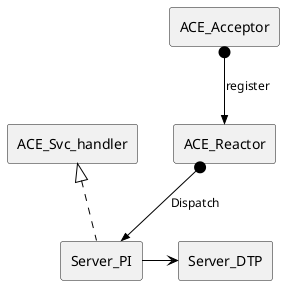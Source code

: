 @startuml archimate

rectangle ACE_Acceptor
rectangle ACE_Reactor
rectangle ACE_Svc_handler
rectangle Server_PI
rectangle Server_DTP

!include <archimate/Archimate>

Server_PI .up.|> ACE_Svc_handler
Server_PI -> Server_DTP
Rel_Assignment(ACE_Acceptor, ACE_Reactor, register)
Rel_Assignment(ACE_Reactor, Server_PI, Dispatch)

@enduml